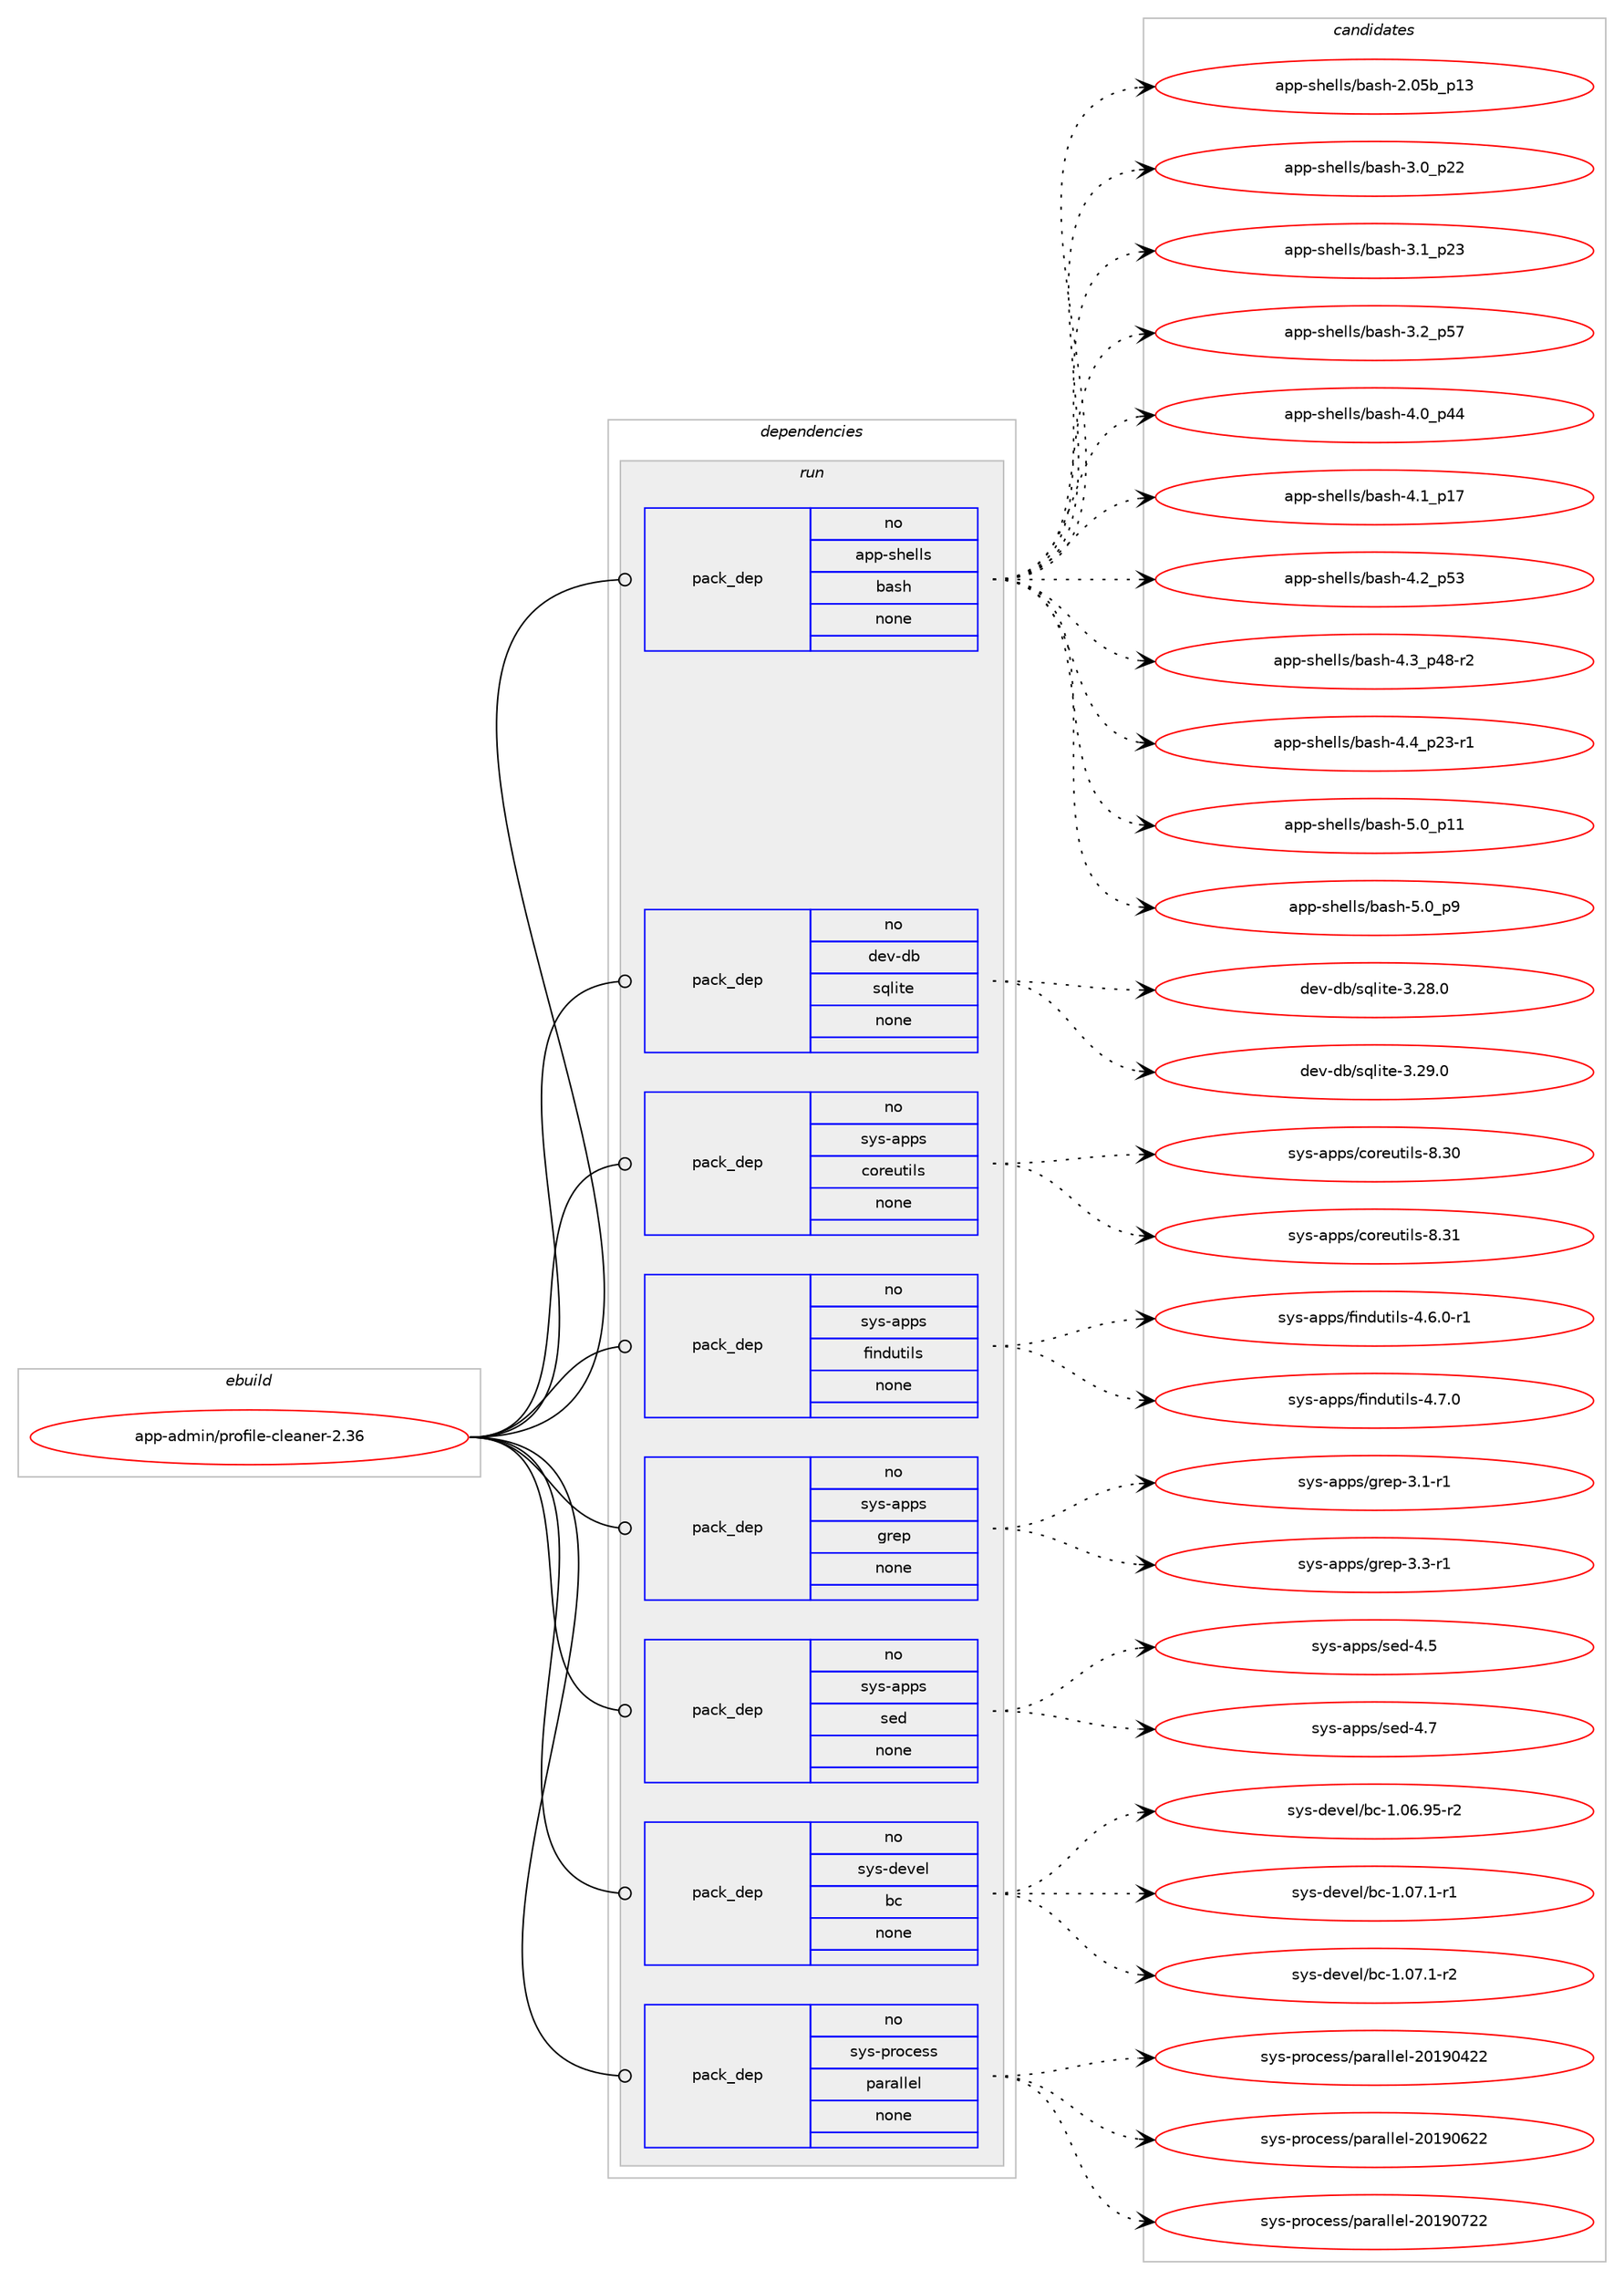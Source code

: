 digraph prolog {

# *************
# Graph options
# *************

newrank=true;
concentrate=true;
compound=true;
graph [rankdir=LR,fontname=Helvetica,fontsize=10,ranksep=1.5];#, ranksep=2.5, nodesep=0.2];
edge  [arrowhead=vee];
node  [fontname=Helvetica,fontsize=10];

# **********
# The ebuild
# **********

subgraph cluster_leftcol {
color=gray;
rank=same;
label=<<i>ebuild</i>>;
id [label="app-admin/profile-cleaner-2.36", color=red, width=4, href="../app-admin/profile-cleaner-2.36.svg"];
}

# ****************
# The dependencies
# ****************

subgraph cluster_midcol {
color=gray;
label=<<i>dependencies</i>>;
subgraph cluster_compile {
fillcolor="#eeeeee";
style=filled;
label=<<i>compile</i>>;
}
subgraph cluster_compileandrun {
fillcolor="#eeeeee";
style=filled;
label=<<i>compile and run</i>>;
}
subgraph cluster_run {
fillcolor="#eeeeee";
style=filled;
label=<<i>run</i>>;
subgraph pack144 {
dependency150 [label=<<TABLE BORDER="0" CELLBORDER="1" CELLSPACING="0" CELLPADDING="4" WIDTH="220"><TR><TD ROWSPAN="6" CELLPADDING="30">pack_dep</TD></TR><TR><TD WIDTH="110">no</TD></TR><TR><TD>app-shells</TD></TR><TR><TD>bash</TD></TR><TR><TD>none</TD></TR><TR><TD></TD></TR></TABLE>>, shape=none, color=blue];
}
id:e -> dependency150:w [weight=20,style="solid",arrowhead="odot"];
subgraph pack145 {
dependency151 [label=<<TABLE BORDER="0" CELLBORDER="1" CELLSPACING="0" CELLPADDING="4" WIDTH="220"><TR><TD ROWSPAN="6" CELLPADDING="30">pack_dep</TD></TR><TR><TD WIDTH="110">no</TD></TR><TR><TD>dev-db</TD></TR><TR><TD>sqlite</TD></TR><TR><TD>none</TD></TR><TR><TD></TD></TR></TABLE>>, shape=none, color=blue];
}
id:e -> dependency151:w [weight=20,style="solid",arrowhead="odot"];
subgraph pack146 {
dependency152 [label=<<TABLE BORDER="0" CELLBORDER="1" CELLSPACING="0" CELLPADDING="4" WIDTH="220"><TR><TD ROWSPAN="6" CELLPADDING="30">pack_dep</TD></TR><TR><TD WIDTH="110">no</TD></TR><TR><TD>sys-apps</TD></TR><TR><TD>coreutils</TD></TR><TR><TD>none</TD></TR><TR><TD></TD></TR></TABLE>>, shape=none, color=blue];
}
id:e -> dependency152:w [weight=20,style="solid",arrowhead="odot"];
subgraph pack147 {
dependency153 [label=<<TABLE BORDER="0" CELLBORDER="1" CELLSPACING="0" CELLPADDING="4" WIDTH="220"><TR><TD ROWSPAN="6" CELLPADDING="30">pack_dep</TD></TR><TR><TD WIDTH="110">no</TD></TR><TR><TD>sys-apps</TD></TR><TR><TD>findutils</TD></TR><TR><TD>none</TD></TR><TR><TD></TD></TR></TABLE>>, shape=none, color=blue];
}
id:e -> dependency153:w [weight=20,style="solid",arrowhead="odot"];
subgraph pack148 {
dependency154 [label=<<TABLE BORDER="0" CELLBORDER="1" CELLSPACING="0" CELLPADDING="4" WIDTH="220"><TR><TD ROWSPAN="6" CELLPADDING="30">pack_dep</TD></TR><TR><TD WIDTH="110">no</TD></TR><TR><TD>sys-apps</TD></TR><TR><TD>grep</TD></TR><TR><TD>none</TD></TR><TR><TD></TD></TR></TABLE>>, shape=none, color=blue];
}
id:e -> dependency154:w [weight=20,style="solid",arrowhead="odot"];
subgraph pack149 {
dependency155 [label=<<TABLE BORDER="0" CELLBORDER="1" CELLSPACING="0" CELLPADDING="4" WIDTH="220"><TR><TD ROWSPAN="6" CELLPADDING="30">pack_dep</TD></TR><TR><TD WIDTH="110">no</TD></TR><TR><TD>sys-apps</TD></TR><TR><TD>sed</TD></TR><TR><TD>none</TD></TR><TR><TD></TD></TR></TABLE>>, shape=none, color=blue];
}
id:e -> dependency155:w [weight=20,style="solid",arrowhead="odot"];
subgraph pack150 {
dependency156 [label=<<TABLE BORDER="0" CELLBORDER="1" CELLSPACING="0" CELLPADDING="4" WIDTH="220"><TR><TD ROWSPAN="6" CELLPADDING="30">pack_dep</TD></TR><TR><TD WIDTH="110">no</TD></TR><TR><TD>sys-devel</TD></TR><TR><TD>bc</TD></TR><TR><TD>none</TD></TR><TR><TD></TD></TR></TABLE>>, shape=none, color=blue];
}
id:e -> dependency156:w [weight=20,style="solid",arrowhead="odot"];
subgraph pack151 {
dependency157 [label=<<TABLE BORDER="0" CELLBORDER="1" CELLSPACING="0" CELLPADDING="4" WIDTH="220"><TR><TD ROWSPAN="6" CELLPADDING="30">pack_dep</TD></TR><TR><TD WIDTH="110">no</TD></TR><TR><TD>sys-process</TD></TR><TR><TD>parallel</TD></TR><TR><TD>none</TD></TR><TR><TD></TD></TR></TABLE>>, shape=none, color=blue];
}
id:e -> dependency157:w [weight=20,style="solid",arrowhead="odot"];
}
}

# **************
# The candidates
# **************

subgraph cluster_choices {
rank=same;
color=gray;
label=<<i>candidates</i>>;

subgraph choice144 {
color=black;
nodesep=1;
choice9711211245115104101108108115479897115104455046485398951124951 [label="app-shells/bash-2.05b_p13", color=red, width=4,href="../app-shells/bash-2.05b_p13.svg"];
choice971121124511510410110810811547989711510445514648951125050 [label="app-shells/bash-3.0_p22", color=red, width=4,href="../app-shells/bash-3.0_p22.svg"];
choice971121124511510410110810811547989711510445514649951125051 [label="app-shells/bash-3.1_p23", color=red, width=4,href="../app-shells/bash-3.1_p23.svg"];
choice971121124511510410110810811547989711510445514650951125355 [label="app-shells/bash-3.2_p57", color=red, width=4,href="../app-shells/bash-3.2_p57.svg"];
choice971121124511510410110810811547989711510445524648951125252 [label="app-shells/bash-4.0_p44", color=red, width=4,href="../app-shells/bash-4.0_p44.svg"];
choice971121124511510410110810811547989711510445524649951124955 [label="app-shells/bash-4.1_p17", color=red, width=4,href="../app-shells/bash-4.1_p17.svg"];
choice971121124511510410110810811547989711510445524650951125351 [label="app-shells/bash-4.2_p53", color=red, width=4,href="../app-shells/bash-4.2_p53.svg"];
choice9711211245115104101108108115479897115104455246519511252564511450 [label="app-shells/bash-4.3_p48-r2", color=red, width=4,href="../app-shells/bash-4.3_p48-r2.svg"];
choice9711211245115104101108108115479897115104455246529511250514511449 [label="app-shells/bash-4.4_p23-r1", color=red, width=4,href="../app-shells/bash-4.4_p23-r1.svg"];
choice971121124511510410110810811547989711510445534648951124949 [label="app-shells/bash-5.0_p11", color=red, width=4,href="../app-shells/bash-5.0_p11.svg"];
choice9711211245115104101108108115479897115104455346489511257 [label="app-shells/bash-5.0_p9", color=red, width=4,href="../app-shells/bash-5.0_p9.svg"];
dependency150:e -> choice9711211245115104101108108115479897115104455046485398951124951:w [style=dotted,weight="100"];
dependency150:e -> choice971121124511510410110810811547989711510445514648951125050:w [style=dotted,weight="100"];
dependency150:e -> choice971121124511510410110810811547989711510445514649951125051:w [style=dotted,weight="100"];
dependency150:e -> choice971121124511510410110810811547989711510445514650951125355:w [style=dotted,weight="100"];
dependency150:e -> choice971121124511510410110810811547989711510445524648951125252:w [style=dotted,weight="100"];
dependency150:e -> choice971121124511510410110810811547989711510445524649951124955:w [style=dotted,weight="100"];
dependency150:e -> choice971121124511510410110810811547989711510445524650951125351:w [style=dotted,weight="100"];
dependency150:e -> choice9711211245115104101108108115479897115104455246519511252564511450:w [style=dotted,weight="100"];
dependency150:e -> choice9711211245115104101108108115479897115104455246529511250514511449:w [style=dotted,weight="100"];
dependency150:e -> choice971121124511510410110810811547989711510445534648951124949:w [style=dotted,weight="100"];
dependency150:e -> choice9711211245115104101108108115479897115104455346489511257:w [style=dotted,weight="100"];
}
subgraph choice145 {
color=black;
nodesep=1;
choice10010111845100984711511310810511610145514650564648 [label="dev-db/sqlite-3.28.0", color=red, width=4,href="../dev-db/sqlite-3.28.0.svg"];
choice10010111845100984711511310810511610145514650574648 [label="dev-db/sqlite-3.29.0", color=red, width=4,href="../dev-db/sqlite-3.29.0.svg"];
dependency151:e -> choice10010111845100984711511310810511610145514650564648:w [style=dotted,weight="100"];
dependency151:e -> choice10010111845100984711511310810511610145514650574648:w [style=dotted,weight="100"];
}
subgraph choice146 {
color=black;
nodesep=1;
choice115121115459711211211547991111141011171161051081154556465148 [label="sys-apps/coreutils-8.30", color=red, width=4,href="../sys-apps/coreutils-8.30.svg"];
choice115121115459711211211547991111141011171161051081154556465149 [label="sys-apps/coreutils-8.31", color=red, width=4,href="../sys-apps/coreutils-8.31.svg"];
dependency152:e -> choice115121115459711211211547991111141011171161051081154556465148:w [style=dotted,weight="100"];
dependency152:e -> choice115121115459711211211547991111141011171161051081154556465149:w [style=dotted,weight="100"];
}
subgraph choice147 {
color=black;
nodesep=1;
choice1151211154597112112115471021051101001171161051081154552465446484511449 [label="sys-apps/findutils-4.6.0-r1", color=red, width=4,href="../sys-apps/findutils-4.6.0-r1.svg"];
choice115121115459711211211547102105110100117116105108115455246554648 [label="sys-apps/findutils-4.7.0", color=red, width=4,href="../sys-apps/findutils-4.7.0.svg"];
dependency153:e -> choice1151211154597112112115471021051101001171161051081154552465446484511449:w [style=dotted,weight="100"];
dependency153:e -> choice115121115459711211211547102105110100117116105108115455246554648:w [style=dotted,weight="100"];
}
subgraph choice148 {
color=black;
nodesep=1;
choice115121115459711211211547103114101112455146494511449 [label="sys-apps/grep-3.1-r1", color=red, width=4,href="../sys-apps/grep-3.1-r1.svg"];
choice115121115459711211211547103114101112455146514511449 [label="sys-apps/grep-3.3-r1", color=red, width=4,href="../sys-apps/grep-3.3-r1.svg"];
dependency154:e -> choice115121115459711211211547103114101112455146494511449:w [style=dotted,weight="100"];
dependency154:e -> choice115121115459711211211547103114101112455146514511449:w [style=dotted,weight="100"];
}
subgraph choice149 {
color=black;
nodesep=1;
choice11512111545971121121154711510110045524653 [label="sys-apps/sed-4.5", color=red, width=4,href="../sys-apps/sed-4.5.svg"];
choice11512111545971121121154711510110045524655 [label="sys-apps/sed-4.7", color=red, width=4,href="../sys-apps/sed-4.7.svg"];
dependency155:e -> choice11512111545971121121154711510110045524653:w [style=dotted,weight="100"];
dependency155:e -> choice11512111545971121121154711510110045524655:w [style=dotted,weight="100"];
}
subgraph choice150 {
color=black;
nodesep=1;
choice1151211154510010111810110847989945494648544657534511450 [label="sys-devel/bc-1.06.95-r2", color=red, width=4,href="../sys-devel/bc-1.06.95-r2.svg"];
choice11512111545100101118101108479899454946485546494511449 [label="sys-devel/bc-1.07.1-r1", color=red, width=4,href="../sys-devel/bc-1.07.1-r1.svg"];
choice11512111545100101118101108479899454946485546494511450 [label="sys-devel/bc-1.07.1-r2", color=red, width=4,href="../sys-devel/bc-1.07.1-r2.svg"];
dependency156:e -> choice1151211154510010111810110847989945494648544657534511450:w [style=dotted,weight="100"];
dependency156:e -> choice11512111545100101118101108479899454946485546494511449:w [style=dotted,weight="100"];
dependency156:e -> choice11512111545100101118101108479899454946485546494511450:w [style=dotted,weight="100"];
}
subgraph choice151 {
color=black;
nodesep=1;
choice1151211154511211411199101115115471129711497108108101108455048495748525050 [label="sys-process/parallel-20190422", color=red, width=4,href="../sys-process/parallel-20190422.svg"];
choice1151211154511211411199101115115471129711497108108101108455048495748545050 [label="sys-process/parallel-20190622", color=red, width=4,href="../sys-process/parallel-20190622.svg"];
choice1151211154511211411199101115115471129711497108108101108455048495748555050 [label="sys-process/parallel-20190722", color=red, width=4,href="../sys-process/parallel-20190722.svg"];
dependency157:e -> choice1151211154511211411199101115115471129711497108108101108455048495748525050:w [style=dotted,weight="100"];
dependency157:e -> choice1151211154511211411199101115115471129711497108108101108455048495748545050:w [style=dotted,weight="100"];
dependency157:e -> choice1151211154511211411199101115115471129711497108108101108455048495748555050:w [style=dotted,weight="100"];
}
}

}
